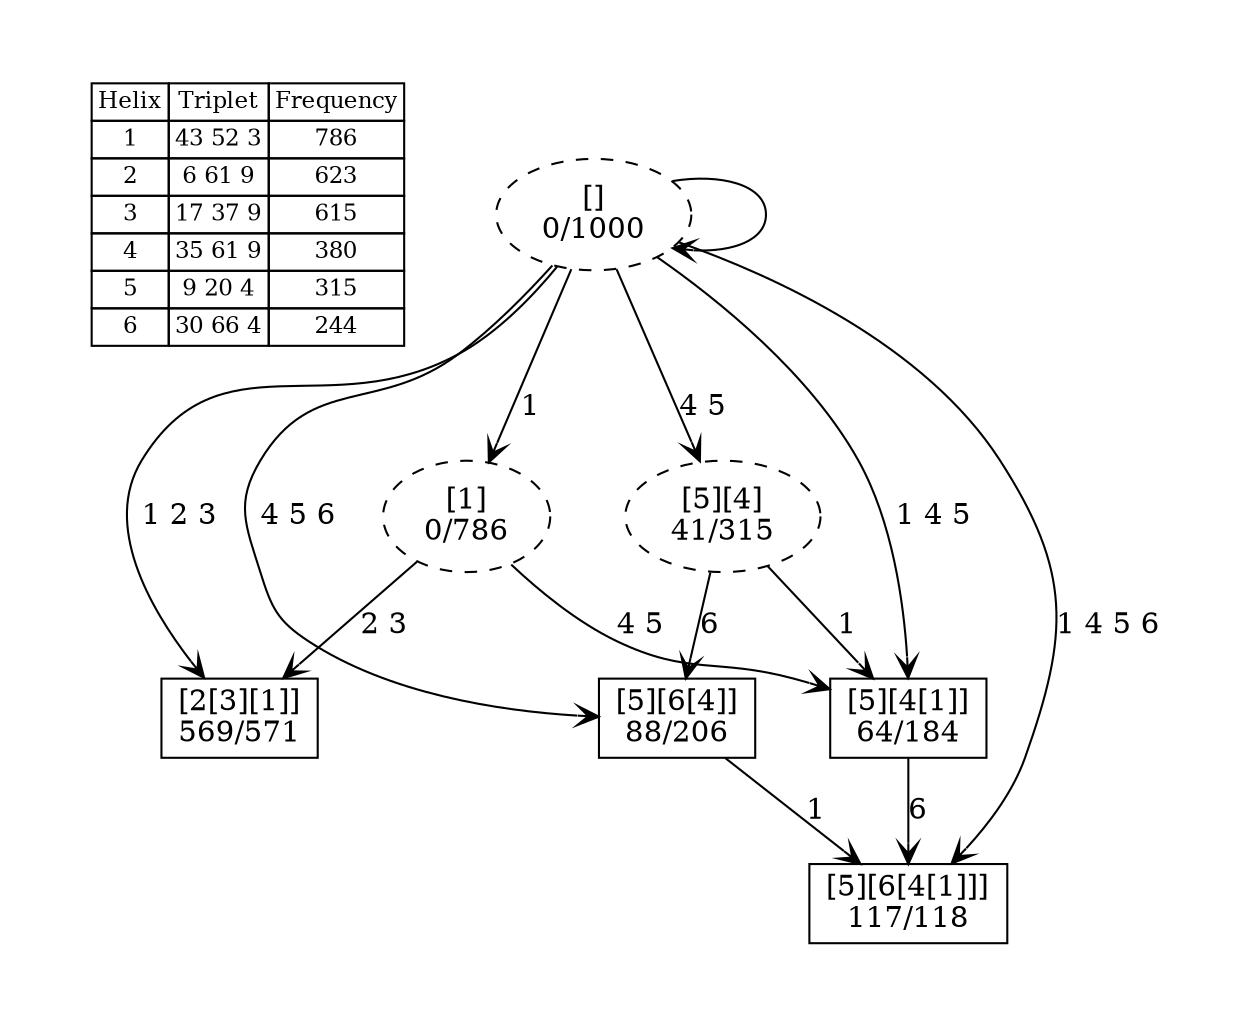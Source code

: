 digraph G {
	pad = 0.5;
	nodesep = 0.5;
"legend" [label = < <table border="0" cellborder="1" cellspacing="0"><tr><td>Helix</td><td>Triplet</td><td>Frequency</td></tr>
<tr><td>1</td><td>43 52 3</td><td>786</td></tr>
<tr><td>2</td><td>6 61 9</td><td>623</td></tr>
<tr><td>3</td><td>17 37 9</td><td>615</td></tr>
<tr><td>4</td><td>35 61 9</td><td>380</td></tr>
<tr><td>5</td><td>9 20 4</td><td>315</td></tr>
<tr><td>6</td><td>30 66 4</td><td>244</td></tr>
</table>>, shape = plaintext, fontsize=11];
"1 2 3 " [shape = box];
"1 4 5 6 " [shape = box];
"4 5 6 " [shape = box];
"1 4 5 " [shape = box];
"1 " [style = dashed];
"" [style = dashed];
"4 5 " [style = dashed];
"1 2 3 " [label = "[2[3][1]]\n569/571"];
"1 4 5 6 " [label = "[5][6[4[1]]]\n117/118"];
"4 5 6 " [label = "[5][6[4]]\n88/206"];
"1 4 5 " [label = "[5][4[1]]\n64/184"];
"1 " [label = "[1]\n0/786"];
"" [label = "\n0/1000"];
"4 5 " [label = "[5][4]\n41/315"];
"" [label = "[]\n0/1000"];
"4 5 6 " -> "1 4 5 6 " [label = "1 ", arrowhead = vee];
"1 4 5 " -> "1 4 5 6 " [label = "6 ", arrowhead = vee];
"1 " -> "1 2 3 " [label = "2 3 ", arrowhead = vee];
"1 " -> "1 4 5 " [label = "4 5 ", arrowhead = vee];
"4 5 " -> "4 5 6 " [label = "6 ", arrowhead = vee];
"4 5 " -> "1 4 5 " [label = "1 ", arrowhead = vee];
"" -> "1 2 3 " [label = "1 2 3 ", arrowhead = vee];
"" -> "1 4 5 6 " [label = "1 4 5 6 ", arrowhead = vee];
"" -> "4 5 6 " [label = "4 5 6 ", arrowhead = vee];
"" -> "1 4 5 " [label = "1 4 5 ", arrowhead = vee];
"" -> "1 " [label = "1 ", arrowhead = vee];
"" -> "" [label = "", arrowhead = vee];
"" -> "4 5 " [label = "4 5 ", arrowhead = vee];
}